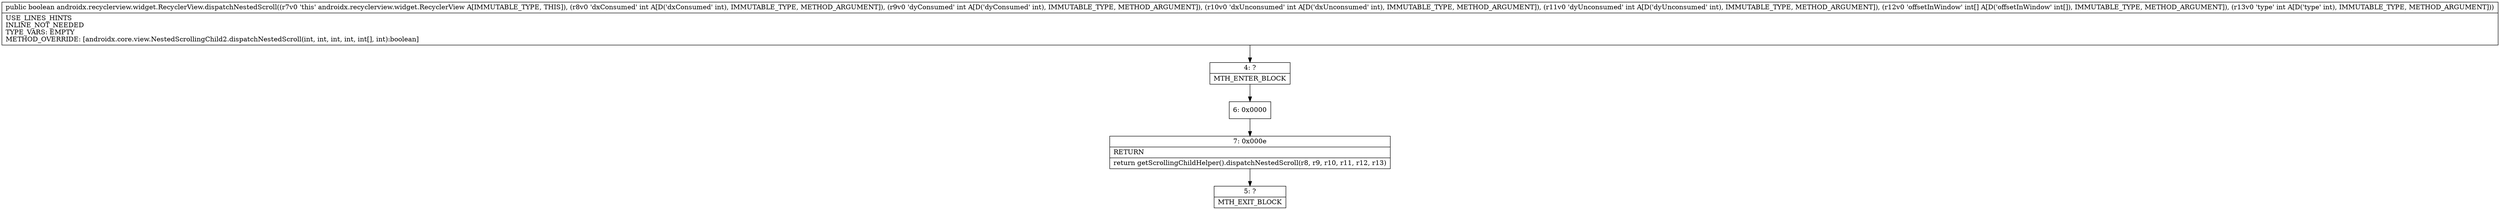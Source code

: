 digraph "CFG forandroidx.recyclerview.widget.RecyclerView.dispatchNestedScroll(IIII[II)Z" {
Node_4 [shape=record,label="{4\:\ ?|MTH_ENTER_BLOCK\l}"];
Node_6 [shape=record,label="{6\:\ 0x0000}"];
Node_7 [shape=record,label="{7\:\ 0x000e|RETURN\l|return getScrollingChildHelper().dispatchNestedScroll(r8, r9, r10, r11, r12, r13)\l}"];
Node_5 [shape=record,label="{5\:\ ?|MTH_EXIT_BLOCK\l}"];
MethodNode[shape=record,label="{public boolean androidx.recyclerview.widget.RecyclerView.dispatchNestedScroll((r7v0 'this' androidx.recyclerview.widget.RecyclerView A[IMMUTABLE_TYPE, THIS]), (r8v0 'dxConsumed' int A[D('dxConsumed' int), IMMUTABLE_TYPE, METHOD_ARGUMENT]), (r9v0 'dyConsumed' int A[D('dyConsumed' int), IMMUTABLE_TYPE, METHOD_ARGUMENT]), (r10v0 'dxUnconsumed' int A[D('dxUnconsumed' int), IMMUTABLE_TYPE, METHOD_ARGUMENT]), (r11v0 'dyUnconsumed' int A[D('dyUnconsumed' int), IMMUTABLE_TYPE, METHOD_ARGUMENT]), (r12v0 'offsetInWindow' int[] A[D('offsetInWindow' int[]), IMMUTABLE_TYPE, METHOD_ARGUMENT]), (r13v0 'type' int A[D('type' int), IMMUTABLE_TYPE, METHOD_ARGUMENT]))  | USE_LINES_HINTS\lINLINE_NOT_NEEDED\lTYPE_VARS: EMPTY\lMETHOD_OVERRIDE: [androidx.core.view.NestedScrollingChild2.dispatchNestedScroll(int, int, int, int, int[], int):boolean]\l}"];
MethodNode -> Node_4;Node_4 -> Node_6;
Node_6 -> Node_7;
Node_7 -> Node_5;
}


